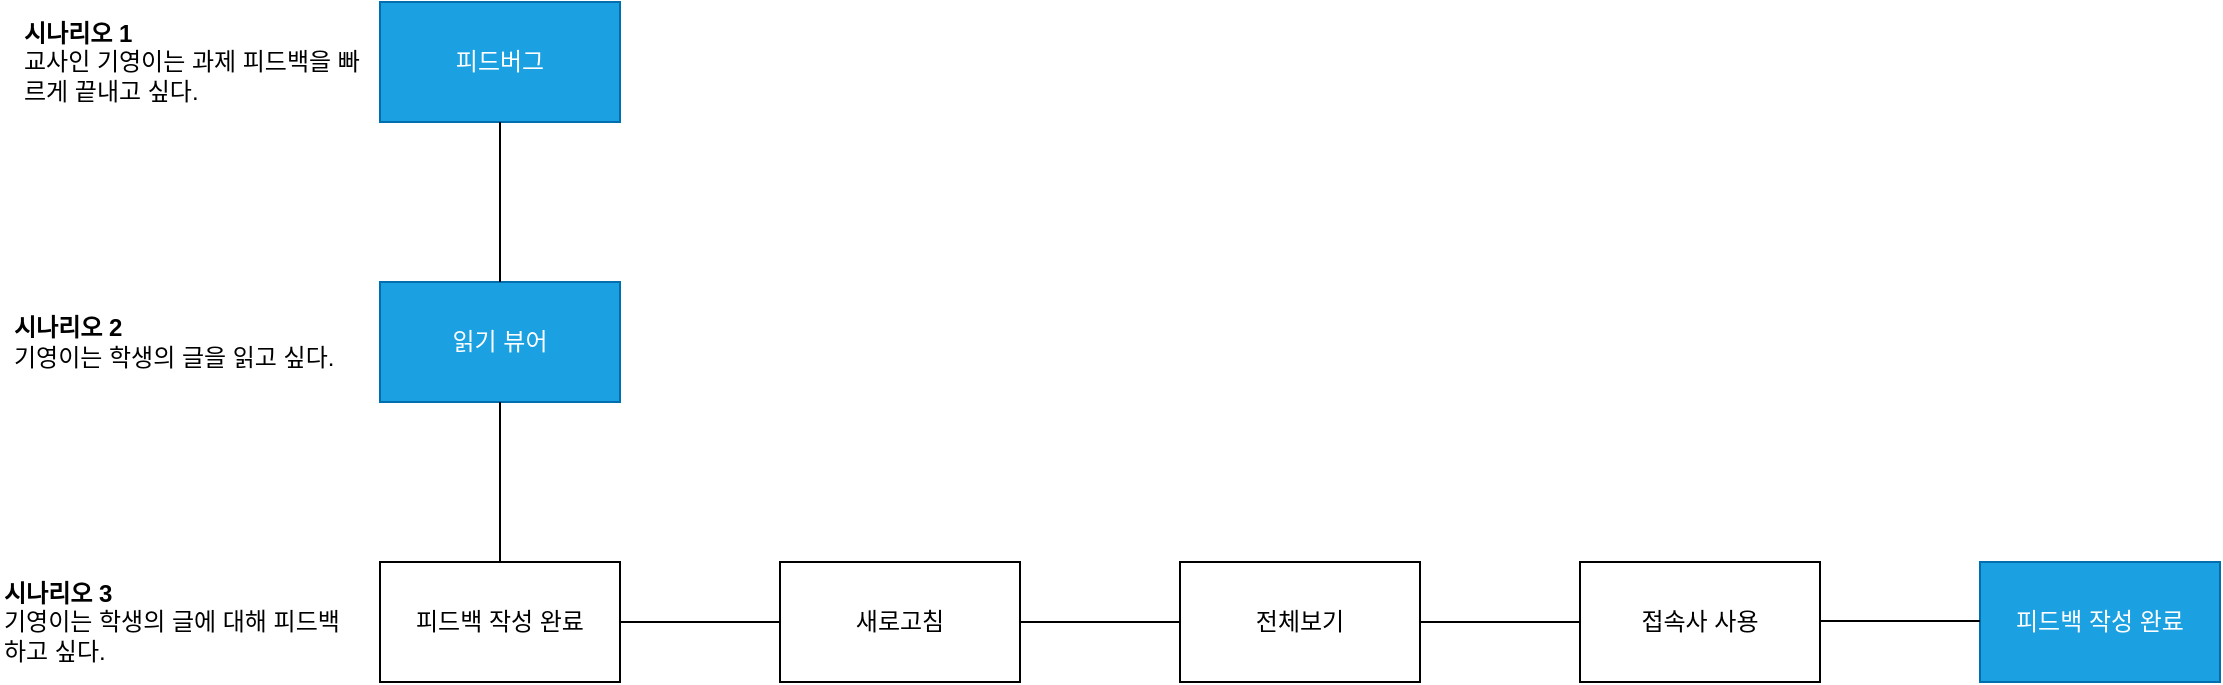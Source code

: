 <mxfile version="16.6.3" type="github">
  <diagram id="E9xSS5JAHT-Q8UjUCAS_" name="Page-1">
    <mxGraphModel dx="1422" dy="762" grid="1" gridSize="10" guides="1" tooltips="1" connect="1" arrows="1" fold="1" page="1" pageScale="1" pageWidth="827" pageHeight="1169" math="0" shadow="0">
      <root>
        <mxCell id="0" />
        <mxCell id="1" parent="0" />
        <mxCell id="aodUDUTSbuYzwURbkpAt-1" value="피드버그" style="rounded=0;whiteSpace=wrap;html=1;fillColor=#1ba1e2;strokeColor=#006EAF;fontColor=#ffffff;" vertex="1" parent="1">
          <mxGeometry x="210" y="90" width="120" height="60" as="geometry" />
        </mxCell>
        <mxCell id="aodUDUTSbuYzwURbkpAt-2" value="읽기 뷰어" style="rounded=0;whiteSpace=wrap;html=1;fillColor=#1ba1e2;strokeColor=#006EAF;fontColor=#ffffff;" vertex="1" parent="1">
          <mxGeometry x="210" y="230" width="120" height="60" as="geometry" />
        </mxCell>
        <mxCell id="aodUDUTSbuYzwURbkpAt-4" value="" style="endArrow=none;html=1;rounded=0;entryX=0.5;entryY=1;entryDx=0;entryDy=0;exitX=0.5;exitY=0;exitDx=0;exitDy=0;" edge="1" parent="1" source="aodUDUTSbuYzwURbkpAt-2" target="aodUDUTSbuYzwURbkpAt-1">
          <mxGeometry width="50" height="50" relative="1" as="geometry">
            <mxPoint x="440" y="430" as="sourcePoint" />
            <mxPoint x="490" y="380" as="targetPoint" />
          </mxGeometry>
        </mxCell>
        <mxCell id="aodUDUTSbuYzwURbkpAt-5" value="칭찬 피드백&amp;nbsp;&lt;br&gt;&amp;amp;&lt;br&gt;격려 피드백" style="rounded=0;whiteSpace=wrap;html=1;" vertex="1" parent="1">
          <mxGeometry x="210" y="370" width="120" height="60" as="geometry" />
        </mxCell>
        <mxCell id="aodUDUTSbuYzwURbkpAt-6" value="" style="endArrow=none;html=1;rounded=0;entryX=0.5;entryY=1;entryDx=0;entryDy=0;exitX=0.5;exitY=0;exitDx=0;exitDy=0;" edge="1" parent="1" source="aodUDUTSbuYzwURbkpAt-5">
          <mxGeometry width="50" height="50" relative="1" as="geometry">
            <mxPoint x="440" y="570" as="sourcePoint" />
            <mxPoint x="270" y="290" as="targetPoint" />
          </mxGeometry>
        </mxCell>
        <mxCell id="aodUDUTSbuYzwURbkpAt-7" value="새로고침" style="rounded=0;whiteSpace=wrap;html=1;" vertex="1" parent="1">
          <mxGeometry x="410" y="370" width="120" height="60" as="geometry" />
        </mxCell>
        <mxCell id="aodUDUTSbuYzwURbkpAt-8" value="" style="endArrow=none;html=1;rounded=0;entryX=0;entryY=0.5;entryDx=0;entryDy=0;exitX=1;exitY=0.5;exitDx=0;exitDy=0;" edge="1" parent="1" source="aodUDUTSbuYzwURbkpAt-5" target="aodUDUTSbuYzwURbkpAt-7">
          <mxGeometry width="50" height="50" relative="1" as="geometry">
            <mxPoint x="390" y="440" as="sourcePoint" />
            <mxPoint x="390" y="360" as="targetPoint" />
          </mxGeometry>
        </mxCell>
        <mxCell id="aodUDUTSbuYzwURbkpAt-10" value="전체보기" style="rounded=0;whiteSpace=wrap;html=1;" vertex="1" parent="1">
          <mxGeometry x="610" y="370" width="120" height="60" as="geometry" />
        </mxCell>
        <mxCell id="aodUDUTSbuYzwURbkpAt-11" value="" style="endArrow=none;html=1;rounded=0;entryX=0;entryY=0.5;entryDx=0;entryDy=0;exitX=1;exitY=0.5;exitDx=0;exitDy=0;" edge="1" parent="1" target="aodUDUTSbuYzwURbkpAt-10">
          <mxGeometry width="50" height="50" relative="1" as="geometry">
            <mxPoint x="530" y="400" as="sourcePoint" />
            <mxPoint x="590" y="360" as="targetPoint" />
          </mxGeometry>
        </mxCell>
        <mxCell id="aodUDUTSbuYzwURbkpAt-14" value="접속사 사용" style="rounded=0;whiteSpace=wrap;html=1;" vertex="1" parent="1">
          <mxGeometry x="810" y="370" width="120" height="60" as="geometry" />
        </mxCell>
        <mxCell id="aodUDUTSbuYzwURbkpAt-15" value="" style="endArrow=none;html=1;rounded=0;entryX=0;entryY=0.5;entryDx=0;entryDy=0;exitX=1;exitY=0.5;exitDx=0;exitDy=0;" edge="1" parent="1" target="aodUDUTSbuYzwURbkpAt-14">
          <mxGeometry width="50" height="50" relative="1" as="geometry">
            <mxPoint x="730" y="400" as="sourcePoint" />
            <mxPoint x="790" y="360" as="targetPoint" />
          </mxGeometry>
        </mxCell>
        <mxCell id="aodUDUTSbuYzwURbkpAt-16" value="피드백 작성 완료" style="rounded=0;whiteSpace=wrap;html=1;fillColor=#1ba1e2;strokeColor=#006EAF;fontColor=#ffffff;" vertex="1" parent="1">
          <mxGeometry x="1010" y="370" width="120" height="60" as="geometry" />
        </mxCell>
        <mxCell id="aodUDUTSbuYzwURbkpAt-18" value="&lt;b&gt;시나리오 1&lt;/b&gt;&lt;br&gt;교사인 기영이는 과제 피드백을 빠르게 끝내고 싶다." style="text;html=1;strokeColor=none;fillColor=none;align=left;verticalAlign=middle;whiteSpace=wrap;rounded=0;" vertex="1" parent="1">
          <mxGeometry x="30" y="90" width="170" height="60" as="geometry" />
        </mxCell>
        <mxCell id="aodUDUTSbuYzwURbkpAt-19" value="&lt;b&gt;시나리오 2&lt;/b&gt;&lt;br&gt;기영이는 학생의 글을 읽고 싶다." style="text;html=1;strokeColor=none;fillColor=none;align=left;verticalAlign=middle;whiteSpace=wrap;rounded=0;" vertex="1" parent="1">
          <mxGeometry x="25" y="230" width="180" height="60" as="geometry" />
        </mxCell>
        <mxCell id="aodUDUTSbuYzwURbkpAt-20" value="&lt;b&gt;시나리오 3&lt;/b&gt;&lt;br&gt;기영이는 학생의 글에 대해 피드백 하고 싶다." style="text;html=1;strokeColor=none;fillColor=none;align=left;verticalAlign=middle;whiteSpace=wrap;rounded=0;" vertex="1" parent="1">
          <mxGeometry x="20" y="370" width="180" height="60" as="geometry" />
        </mxCell>
        <mxCell id="aodUDUTSbuYzwURbkpAt-21" value="피드백 작성 완료" style="rounded=0;whiteSpace=wrap;html=1;" vertex="1" parent="1">
          <mxGeometry x="210" y="370" width="120" height="60" as="geometry" />
        </mxCell>
        <mxCell id="aodUDUTSbuYzwURbkpAt-24" value="" style="endArrow=none;html=1;rounded=0;entryX=0;entryY=0.5;entryDx=0;entryDy=0;exitX=1;exitY=0.5;exitDx=0;exitDy=0;" edge="1" parent="1">
          <mxGeometry width="50" height="50" relative="1" as="geometry">
            <mxPoint x="930" y="399.5" as="sourcePoint" />
            <mxPoint x="1010" y="399.5" as="targetPoint" />
          </mxGeometry>
        </mxCell>
      </root>
    </mxGraphModel>
  </diagram>
</mxfile>
